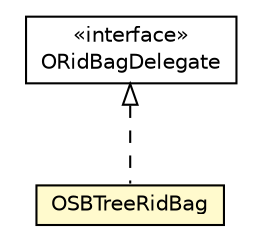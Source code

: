 #!/usr/local/bin/dot
#
# Class diagram 
# Generated by UMLGraph version R5_6-24-gf6e263 (http://www.umlgraph.org/)
#

digraph G {
	edge [fontname="Helvetica",fontsize=10,labelfontname="Helvetica",labelfontsize=10];
	node [fontname="Helvetica",fontsize=10,shape=plaintext];
	nodesep=0.25;
	ranksep=0.5;
	// com.orientechnologies.orient.core.db.record.ridbag.ORidBagDelegate
	c3249732 [label=<<table title="com.orientechnologies.orient.core.db.record.ridbag.ORidBagDelegate" border="0" cellborder="1" cellspacing="0" cellpadding="2" port="p" href="../ORidBagDelegate.html">
		<tr><td><table border="0" cellspacing="0" cellpadding="1">
<tr><td align="center" balign="center"> &#171;interface&#187; </td></tr>
<tr><td align="center" balign="center"> ORidBagDelegate </td></tr>
		</table></td></tr>
		</table>>, URL="../ORidBagDelegate.html", fontname="Helvetica", fontcolor="black", fontsize=10.0];
	// com.orientechnologies.orient.core.db.record.ridbag.sbtree.OSBTreeRidBag
	c3249738 [label=<<table title="com.orientechnologies.orient.core.db.record.ridbag.sbtree.OSBTreeRidBag" border="0" cellborder="1" cellspacing="0" cellpadding="2" port="p" bgcolor="lemonChiffon" href="./OSBTreeRidBag.html">
		<tr><td><table border="0" cellspacing="0" cellpadding="1">
<tr><td align="center" balign="center"> OSBTreeRidBag </td></tr>
		</table></td></tr>
		</table>>, URL="./OSBTreeRidBag.html", fontname="Helvetica", fontcolor="black", fontsize=10.0];
	//com.orientechnologies.orient.core.db.record.ridbag.sbtree.OSBTreeRidBag implements com.orientechnologies.orient.core.db.record.ridbag.ORidBagDelegate
	c3249732:p -> c3249738:p [dir=back,arrowtail=empty,style=dashed];
}

